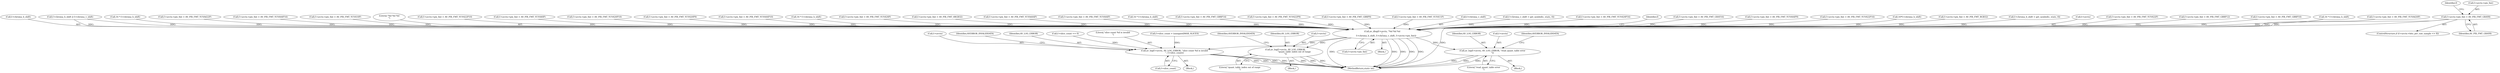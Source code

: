 digraph "0_FFmpeg_547d690d676064069d44703a1917e0dab7e33445@pointer" {
"1000296" [label="(Call,f->avctx->pix_fmt = AV_PIX_FMT_GRAY8)"];
"1000759" [label="(Call,av_dlog(f->avctx, \"%d %d %d\n\",\n            f->chroma_h_shift, f->chroma_v_shift, f->avctx->pix_fmt))"];
"1000794" [label="(Call,av_log(f->avctx, AV_LOG_ERROR, \"read_quant_table error\n\"))"];
"1000900" [label="(Call,av_log(f->avctx, AV_LOG_ERROR, \"slice count %d is invalid\n\", f->slice_count))"];
"1001160" [label="(Call,av_log(f->avctx, AV_LOG_ERROR,\n                           \"quant_table_index out of range\n\"))"];
"1000705" [label="(Call,f->avctx->pix_fmt = AV_PIX_FMT_GBRP12)"];
"1000689" [label="(Call,f->avctx->pix_fmt = AV_PIX_FMT_GBRP10)"];
"1000288" [label="(ControlStructure,if (f->avctx->bits_per_raw_sample <= 8))"];
"1000328" [label="(Call,16 * f->chroma_h_shift)"];
"1000445" [label="(Call,f->avctx->pix_fmt = AV_PIX_FMT_YUVA420P)"];
"1000764" [label="(Call,f->chroma_h_shift)"];
"1000648" [label="(Call,f->chroma_h_shift || f->chroma_v_shift)"];
"1000593" [label="(Call,16 * f->chroma_h_shift)"];
"1000436" [label="(Call,f->avctx->pix_fmt = AV_PIX_FMT_YUVA422P)"];
"1000296" [label="(Call,f->avctx->pix_fmt = AV_PIX_FMT_GRAY8)"];
"1000603" [label="(Call,f->avctx->pix_fmt = AV_PIX_FMT_YUV444P16)"];
"1000383" [label="(Call,f->avctx->pix_fmt = AV_PIX_FMT_YUV410P)"];
"1000798" [label="(Identifier,AV_LOG_ERROR)"];
"1000763" [label="(Literal,\"%d %d %d\n\")"];
"1001159" [label="(Block,)"];
"1001161" [label="(Call,f->avctx)"];
"1000562" [label="(Call,f->avctx->pix_fmt = AV_PIX_FMT_YUV422P10)"];
"1000347" [label="(Call,f->avctx->pix_fmt = AV_PIX_FMT_YUV440P)"];
"1000571" [label="(Call,f->avctx->pix_fmt = AV_PIX_FMT_YUV420P10)"];
"1000761" [label="(Identifier,f)"];
"1000508" [label="(Call,f->avctx->pix_fmt = AV_PIX_FMT_YUV420P9)"];
"1000553" [label="(Call,f->avctx->pix_fmt = AV_PIX_FMT_YUV444P10)"];
"1000480" [label="(Call,16 * f->chroma_h_shift)"];
"1000365" [label="(Call,f->avctx->pix_fmt = AV_PIX_FMT_YUV420P)"];
"1000795" [label="(Call,f->avctx)"];
"1001167" [label="(Identifier,AVERROR_INVALIDDATA)"];
"1000741" [label="(Call,f->avctx->pix_fmt = AV_PIX_FMT_0RGB32)"];
"1000427" [label="(Call,f->avctx->pix_fmt = AV_PIX_FMT_YUVA444P)"];
"1000338" [label="(Call,f->avctx->pix_fmt = AV_PIX_FMT_YUV444P)"];
"1000906" [label="(Call,f->slice_count)"];
"1000543" [label="(Call,16 * f->chroma_h_shift)"];
"1000904" [label="(Identifier,AV_LOG_ERROR)"];
"1000900" [label="(Call,av_log(f->avctx, AV_LOG_ERROR, \"slice count %d is invalid\n\", f->slice_count))"];
"1000721" [label="(Call,f->avctx->pix_fmt = AV_PIX_FMT_GBRP14)"];
"1000499" [label="(Call,f->avctx->pix_fmt = AV_PIX_FMT_YUV422P9)"];
"1000673" [label="(Call,f->avctx->pix_fmt = AV_PIX_FMT_GBRP9)"];
"1000374" [label="(Call,f->avctx->pix_fmt = AV_PIX_FMT_YUV411P)"];
"1000767" [label="(Call,f->chroma_v_shift)"];
"1000794" [label="(Call,av_log(f->avctx, AV_LOG_ERROR, \"read_quant_table error\n\"))"];
"1000894" [label="(Call,f->slice_count <= 0)"];
"1000246" [label="(Call,f->chroma_v_shift = get_symbol(c, state, 0))"];
"1000621" [label="(Call,f->avctx->pix_fmt = AV_PIX_FMT_YUV420P16)"];
"1000799" [label="(Literal,\"read_quant_table error\n\")"];
"1000801" [label="(Identifier,AVERROR_INVALIDDATA)"];
"1000905" [label="(Literal,\"slice count %d is invalid\n\")"];
"1000887" [label="(Call,f->slice_count > (unsigned)MAX_SLICES)"];
"1000899" [label="(Block,)"];
"1000778" [label="(Identifier,f)"];
"1000304" [label="(Call,f->avctx->pix_fmt = AV_PIX_FMT_GRAY16)"];
"1000770" [label="(Call,f->avctx->pix_fmt)"];
"1000302" [label="(Identifier,AV_PIX_FMT_GRAY8)"];
"1000490" [label="(Call,f->avctx->pix_fmt = AV_PIX_FMT_YUV444P9)"];
"1000612" [label="(Call,f->avctx->pix_fmt = AV_PIX_FMT_YUV422P16)"];
"1000901" [label="(Call,f->avctx)"];
"1000417" [label="(Call,16*f->chroma_h_shift)"];
"1001164" [label="(Identifier,AV_LOG_ERROR)"];
"1000104" [label="(Block,)"];
"1000733" [label="(Call,f->avctx->pix_fmt = AV_PIX_FMT_RGB32)"];
"1001241" [label="(MethodReturn,static int)"];
"1000238" [label="(Call,f->chroma_h_shift = get_symbol(c, state, 0))"];
"1000760" [label="(Call,f->avctx)"];
"1000356" [label="(Call,f->avctx->pix_fmt = AV_PIX_FMT_YUV422P)"];
"1001160" [label="(Call,av_log(f->avctx, AV_LOG_ERROR,\n                           \"quant_table_index out of range\n\"))"];
"1000297" [label="(Call,f->avctx->pix_fmt)"];
"1001165" [label="(Literal,\"quant_table_index out of range\n\")"];
"1000910" [label="(Identifier,AVERROR_INVALIDDATA)"];
"1000793" [label="(Block,)"];
"1000759" [label="(Call,av_dlog(f->avctx, \"%d %d %d\n\",\n            f->chroma_h_shift, f->chroma_v_shift, f->avctx->pix_fmt))"];
"1000296" -> "1000288"  [label="AST: "];
"1000296" -> "1000302"  [label="CFG: "];
"1000297" -> "1000296"  [label="AST: "];
"1000302" -> "1000296"  [label="AST: "];
"1000761" -> "1000296"  [label="CFG: "];
"1000296" -> "1001241"  [label="DDG: "];
"1000296" -> "1000759"  [label="DDG: "];
"1000759" -> "1000104"  [label="AST: "];
"1000759" -> "1000770"  [label="CFG: "];
"1000760" -> "1000759"  [label="AST: "];
"1000763" -> "1000759"  [label="AST: "];
"1000764" -> "1000759"  [label="AST: "];
"1000767" -> "1000759"  [label="AST: "];
"1000770" -> "1000759"  [label="AST: "];
"1000778" -> "1000759"  [label="CFG: "];
"1000759" -> "1001241"  [label="DDG: "];
"1000759" -> "1001241"  [label="DDG: "];
"1000759" -> "1001241"  [label="DDG: "];
"1000759" -> "1001241"  [label="DDG: "];
"1000759" -> "1001241"  [label="DDG: "];
"1000328" -> "1000759"  [label="DDG: "];
"1000648" -> "1000759"  [label="DDG: "];
"1000648" -> "1000759"  [label="DDG: "];
"1000543" -> "1000759"  [label="DDG: "];
"1000417" -> "1000759"  [label="DDG: "];
"1000480" -> "1000759"  [label="DDG: "];
"1000593" -> "1000759"  [label="DDG: "];
"1000238" -> "1000759"  [label="DDG: "];
"1000246" -> "1000759"  [label="DDG: "];
"1000338" -> "1000759"  [label="DDG: "];
"1000621" -> "1000759"  [label="DDG: "];
"1000374" -> "1000759"  [label="DDG: "];
"1000562" -> "1000759"  [label="DDG: "];
"1000733" -> "1000759"  [label="DDG: "];
"1000383" -> "1000759"  [label="DDG: "];
"1000356" -> "1000759"  [label="DDG: "];
"1000304" -> "1000759"  [label="DDG: "];
"1000347" -> "1000759"  [label="DDG: "];
"1000705" -> "1000759"  [label="DDG: "];
"1000721" -> "1000759"  [label="DDG: "];
"1000741" -> "1000759"  [label="DDG: "];
"1000427" -> "1000759"  [label="DDG: "];
"1000436" -> "1000759"  [label="DDG: "];
"1000508" -> "1000759"  [label="DDG: "];
"1000689" -> "1000759"  [label="DDG: "];
"1000612" -> "1000759"  [label="DDG: "];
"1000553" -> "1000759"  [label="DDG: "];
"1000445" -> "1000759"  [label="DDG: "];
"1000673" -> "1000759"  [label="DDG: "];
"1000603" -> "1000759"  [label="DDG: "];
"1000490" -> "1000759"  [label="DDG: "];
"1000499" -> "1000759"  [label="DDG: "];
"1000365" -> "1000759"  [label="DDG: "];
"1000571" -> "1000759"  [label="DDG: "];
"1000759" -> "1000794"  [label="DDG: "];
"1000759" -> "1000900"  [label="DDG: "];
"1000759" -> "1001160"  [label="DDG: "];
"1000794" -> "1000793"  [label="AST: "];
"1000794" -> "1000799"  [label="CFG: "];
"1000795" -> "1000794"  [label="AST: "];
"1000798" -> "1000794"  [label="AST: "];
"1000799" -> "1000794"  [label="AST: "];
"1000801" -> "1000794"  [label="CFG: "];
"1000794" -> "1001241"  [label="DDG: "];
"1000794" -> "1001241"  [label="DDG: "];
"1000794" -> "1001241"  [label="DDG: "];
"1000900" -> "1000899"  [label="AST: "];
"1000900" -> "1000906"  [label="CFG: "];
"1000901" -> "1000900"  [label="AST: "];
"1000904" -> "1000900"  [label="AST: "];
"1000905" -> "1000900"  [label="AST: "];
"1000906" -> "1000900"  [label="AST: "];
"1000910" -> "1000900"  [label="CFG: "];
"1000900" -> "1001241"  [label="DDG: "];
"1000900" -> "1001241"  [label="DDG: "];
"1000900" -> "1001241"  [label="DDG: "];
"1000900" -> "1001241"  [label="DDG: "];
"1000894" -> "1000900"  [label="DDG: "];
"1000887" -> "1000900"  [label="DDG: "];
"1001160" -> "1001159"  [label="AST: "];
"1001160" -> "1001165"  [label="CFG: "];
"1001161" -> "1001160"  [label="AST: "];
"1001164" -> "1001160"  [label="AST: "];
"1001165" -> "1001160"  [label="AST: "];
"1001167" -> "1001160"  [label="CFG: "];
"1001160" -> "1001241"  [label="DDG: "];
"1001160" -> "1001241"  [label="DDG: "];
"1001160" -> "1001241"  [label="DDG: "];
}
